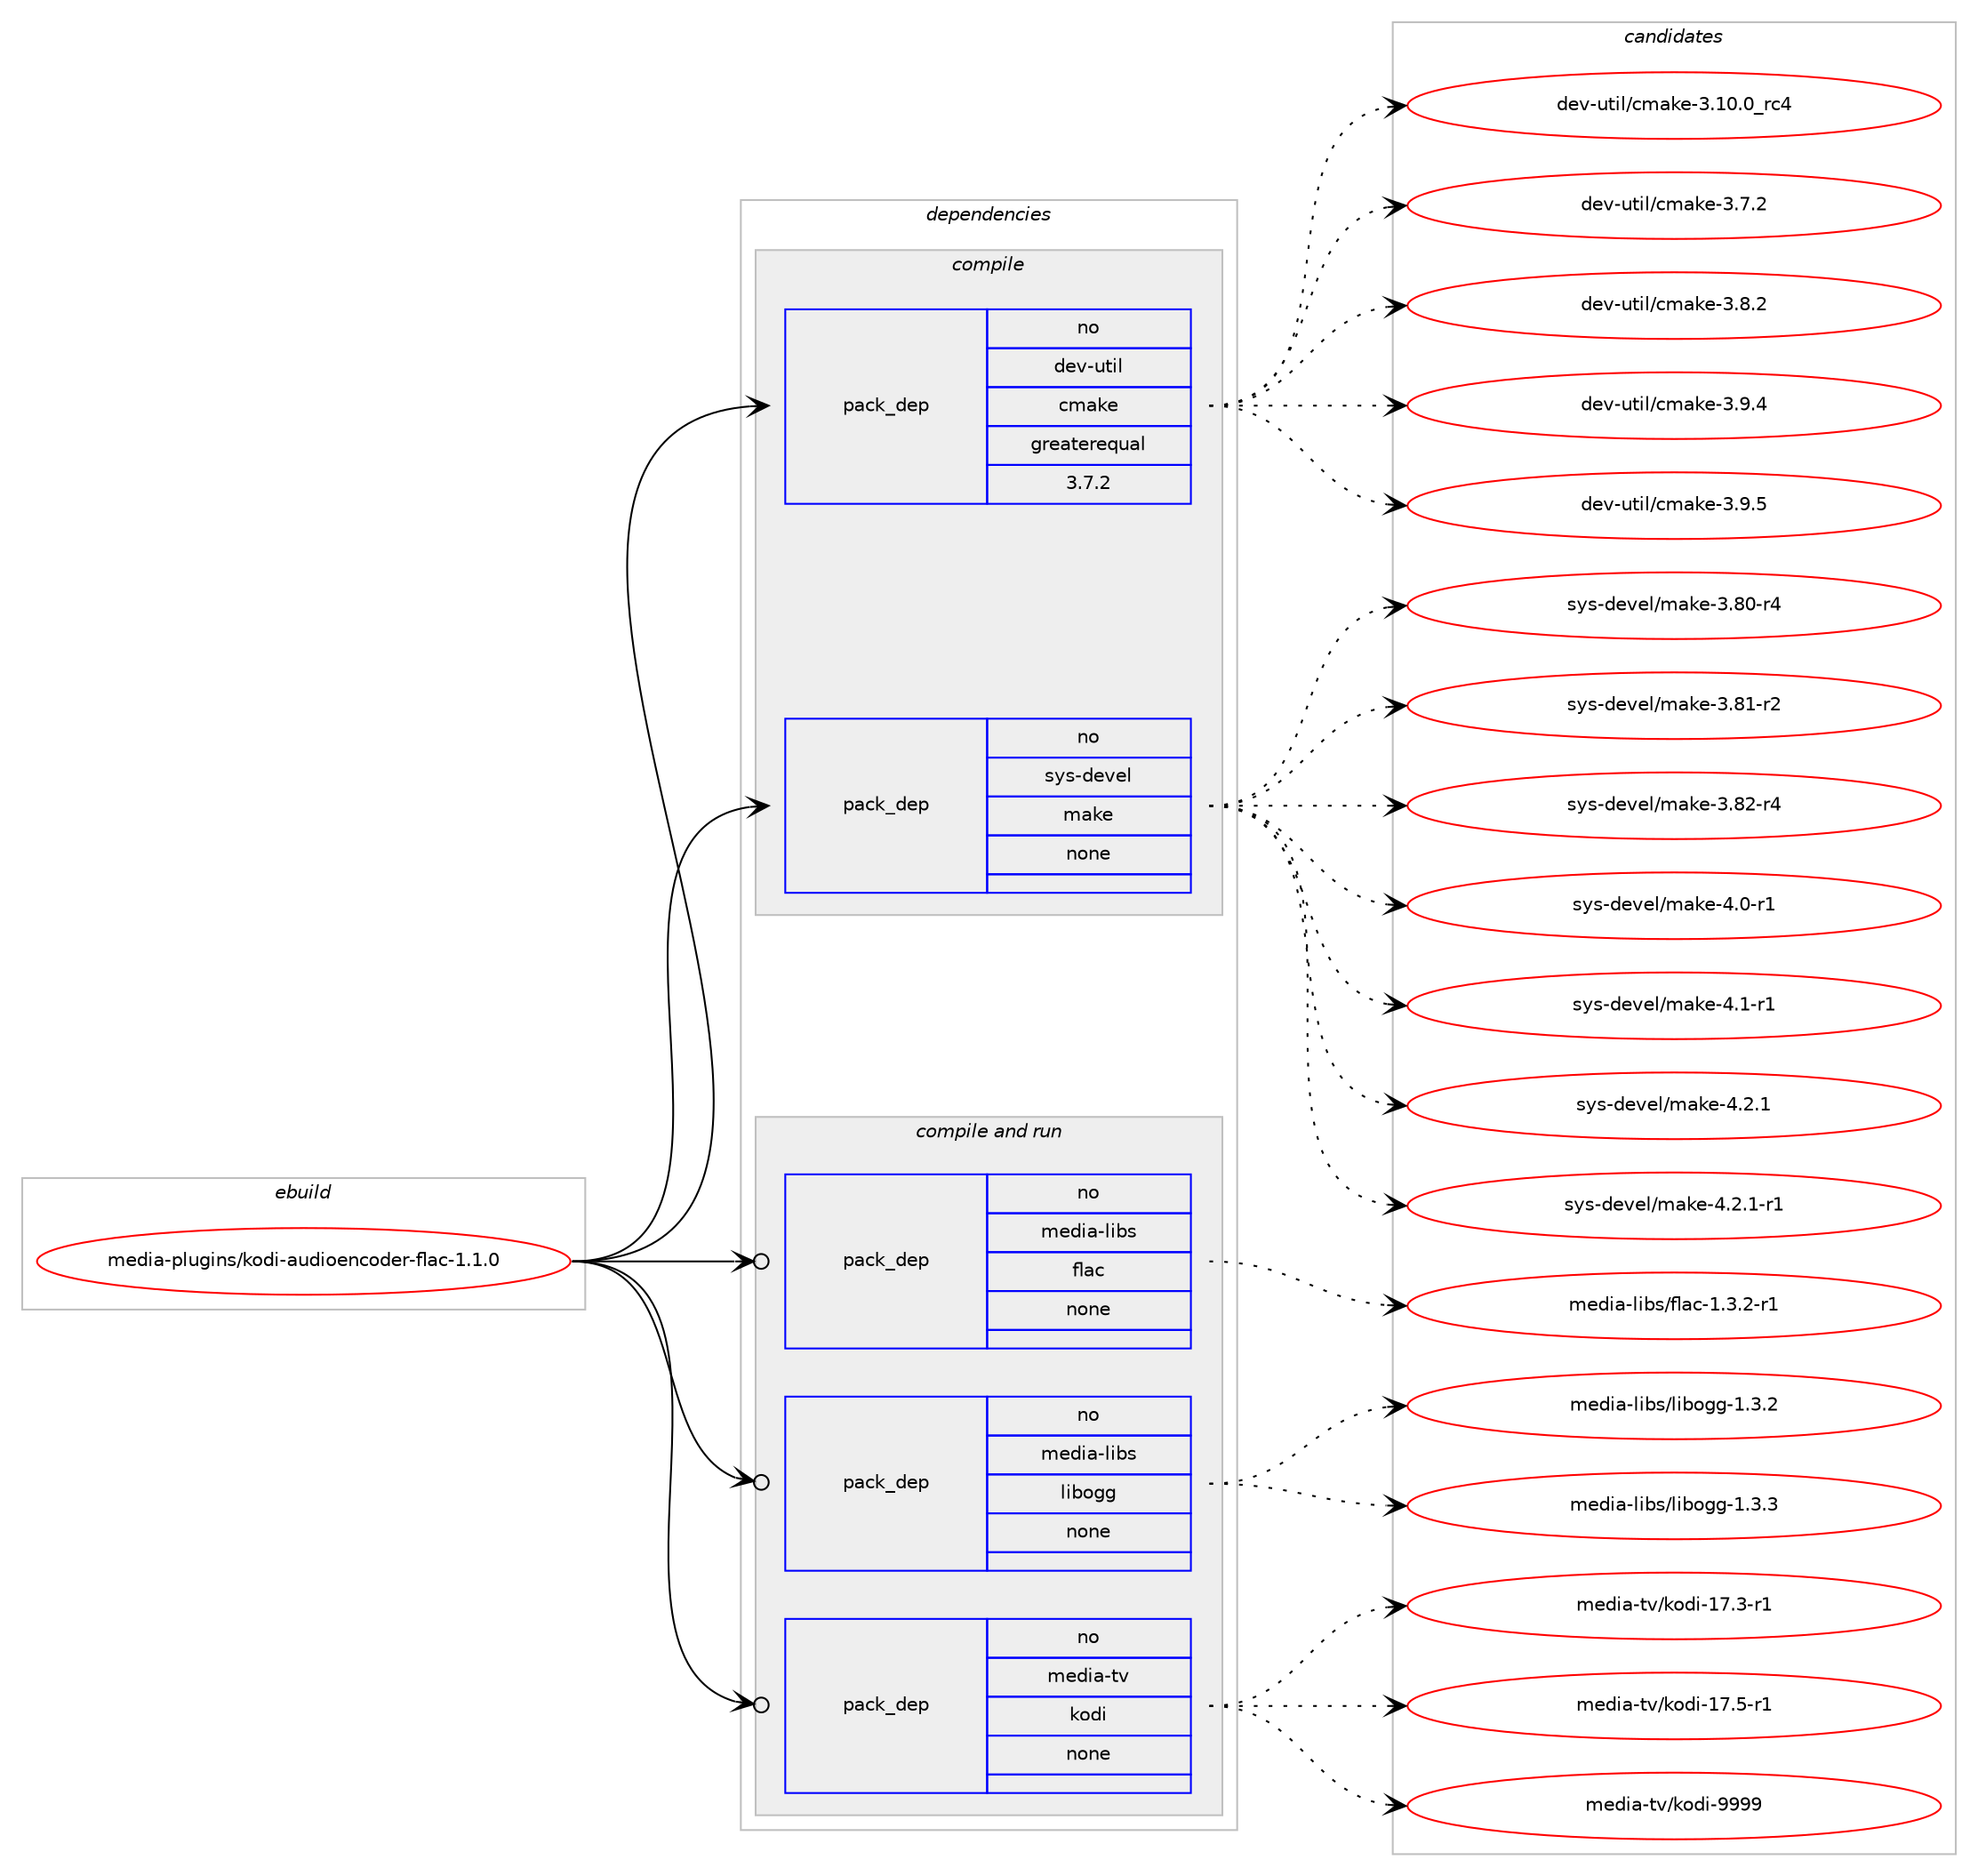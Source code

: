digraph prolog {

# *************
# Graph options
# *************

newrank=true;
concentrate=true;
compound=true;
graph [rankdir=LR,fontname=Helvetica,fontsize=10,ranksep=1.5];#, ranksep=2.5, nodesep=0.2];
edge  [arrowhead=vee];
node  [fontname=Helvetica,fontsize=10];

# **********
# The ebuild
# **********

subgraph cluster_leftcol {
color=gray;
rank=same;
label=<<i>ebuild</i>>;
id [label="media-plugins/kodi-audioencoder-flac-1.1.0", color=red, width=4, href="../media-plugins/kodi-audioencoder-flac-1.1.0.svg"];
}

# ****************
# The dependencies
# ****************

subgraph cluster_midcol {
color=gray;
label=<<i>dependencies</i>>;
subgraph cluster_compile {
fillcolor="#eeeeee";
style=filled;
label=<<i>compile</i>>;
subgraph pack276692 {
dependency375114 [label=<<TABLE BORDER="0" CELLBORDER="1" CELLSPACING="0" CELLPADDING="4" WIDTH="220"><TR><TD ROWSPAN="6" CELLPADDING="30">pack_dep</TD></TR><TR><TD WIDTH="110">no</TD></TR><TR><TD>dev-util</TD></TR><TR><TD>cmake</TD></TR><TR><TD>greaterequal</TD></TR><TR><TD>3.7.2</TD></TR></TABLE>>, shape=none, color=blue];
}
id:e -> dependency375114:w [weight=20,style="solid",arrowhead="vee"];
subgraph pack276693 {
dependency375115 [label=<<TABLE BORDER="0" CELLBORDER="1" CELLSPACING="0" CELLPADDING="4" WIDTH="220"><TR><TD ROWSPAN="6" CELLPADDING="30">pack_dep</TD></TR><TR><TD WIDTH="110">no</TD></TR><TR><TD>sys-devel</TD></TR><TR><TD>make</TD></TR><TR><TD>none</TD></TR><TR><TD></TD></TR></TABLE>>, shape=none, color=blue];
}
id:e -> dependency375115:w [weight=20,style="solid",arrowhead="vee"];
}
subgraph cluster_compileandrun {
fillcolor="#eeeeee";
style=filled;
label=<<i>compile and run</i>>;
subgraph pack276694 {
dependency375116 [label=<<TABLE BORDER="0" CELLBORDER="1" CELLSPACING="0" CELLPADDING="4" WIDTH="220"><TR><TD ROWSPAN="6" CELLPADDING="30">pack_dep</TD></TR><TR><TD WIDTH="110">no</TD></TR><TR><TD>media-libs</TD></TR><TR><TD>flac</TD></TR><TR><TD>none</TD></TR><TR><TD></TD></TR></TABLE>>, shape=none, color=blue];
}
id:e -> dependency375116:w [weight=20,style="solid",arrowhead="odotvee"];
subgraph pack276695 {
dependency375117 [label=<<TABLE BORDER="0" CELLBORDER="1" CELLSPACING="0" CELLPADDING="4" WIDTH="220"><TR><TD ROWSPAN="6" CELLPADDING="30">pack_dep</TD></TR><TR><TD WIDTH="110">no</TD></TR><TR><TD>media-libs</TD></TR><TR><TD>libogg</TD></TR><TR><TD>none</TD></TR><TR><TD></TD></TR></TABLE>>, shape=none, color=blue];
}
id:e -> dependency375117:w [weight=20,style="solid",arrowhead="odotvee"];
subgraph pack276696 {
dependency375118 [label=<<TABLE BORDER="0" CELLBORDER="1" CELLSPACING="0" CELLPADDING="4" WIDTH="220"><TR><TD ROWSPAN="6" CELLPADDING="30">pack_dep</TD></TR><TR><TD WIDTH="110">no</TD></TR><TR><TD>media-tv</TD></TR><TR><TD>kodi</TD></TR><TR><TD>none</TD></TR><TR><TD></TD></TR></TABLE>>, shape=none, color=blue];
}
id:e -> dependency375118:w [weight=20,style="solid",arrowhead="odotvee"];
}
subgraph cluster_run {
fillcolor="#eeeeee";
style=filled;
label=<<i>run</i>>;
}
}

# **************
# The candidates
# **************

subgraph cluster_choices {
rank=same;
color=gray;
label=<<i>candidates</i>>;

subgraph choice276692 {
color=black;
nodesep=1;
choice1001011184511711610510847991099710710145514649484648951149952 [label="dev-util/cmake-3.10.0_rc4", color=red, width=4,href="../dev-util/cmake-3.10.0_rc4.svg"];
choice10010111845117116105108479910997107101455146554650 [label="dev-util/cmake-3.7.2", color=red, width=4,href="../dev-util/cmake-3.7.2.svg"];
choice10010111845117116105108479910997107101455146564650 [label="dev-util/cmake-3.8.2", color=red, width=4,href="../dev-util/cmake-3.8.2.svg"];
choice10010111845117116105108479910997107101455146574652 [label="dev-util/cmake-3.9.4", color=red, width=4,href="../dev-util/cmake-3.9.4.svg"];
choice10010111845117116105108479910997107101455146574653 [label="dev-util/cmake-3.9.5", color=red, width=4,href="../dev-util/cmake-3.9.5.svg"];
dependency375114:e -> choice1001011184511711610510847991099710710145514649484648951149952:w [style=dotted,weight="100"];
dependency375114:e -> choice10010111845117116105108479910997107101455146554650:w [style=dotted,weight="100"];
dependency375114:e -> choice10010111845117116105108479910997107101455146564650:w [style=dotted,weight="100"];
dependency375114:e -> choice10010111845117116105108479910997107101455146574652:w [style=dotted,weight="100"];
dependency375114:e -> choice10010111845117116105108479910997107101455146574653:w [style=dotted,weight="100"];
}
subgraph choice276693 {
color=black;
nodesep=1;
choice11512111545100101118101108471099710710145514656484511452 [label="sys-devel/make-3.80-r4", color=red, width=4,href="../sys-devel/make-3.80-r4.svg"];
choice11512111545100101118101108471099710710145514656494511450 [label="sys-devel/make-3.81-r2", color=red, width=4,href="../sys-devel/make-3.81-r2.svg"];
choice11512111545100101118101108471099710710145514656504511452 [label="sys-devel/make-3.82-r4", color=red, width=4,href="../sys-devel/make-3.82-r4.svg"];
choice115121115451001011181011084710997107101455246484511449 [label="sys-devel/make-4.0-r1", color=red, width=4,href="../sys-devel/make-4.0-r1.svg"];
choice115121115451001011181011084710997107101455246494511449 [label="sys-devel/make-4.1-r1", color=red, width=4,href="../sys-devel/make-4.1-r1.svg"];
choice115121115451001011181011084710997107101455246504649 [label="sys-devel/make-4.2.1", color=red, width=4,href="../sys-devel/make-4.2.1.svg"];
choice1151211154510010111810110847109971071014552465046494511449 [label="sys-devel/make-4.2.1-r1", color=red, width=4,href="../sys-devel/make-4.2.1-r1.svg"];
dependency375115:e -> choice11512111545100101118101108471099710710145514656484511452:w [style=dotted,weight="100"];
dependency375115:e -> choice11512111545100101118101108471099710710145514656494511450:w [style=dotted,weight="100"];
dependency375115:e -> choice11512111545100101118101108471099710710145514656504511452:w [style=dotted,weight="100"];
dependency375115:e -> choice115121115451001011181011084710997107101455246484511449:w [style=dotted,weight="100"];
dependency375115:e -> choice115121115451001011181011084710997107101455246494511449:w [style=dotted,weight="100"];
dependency375115:e -> choice115121115451001011181011084710997107101455246504649:w [style=dotted,weight="100"];
dependency375115:e -> choice1151211154510010111810110847109971071014552465046494511449:w [style=dotted,weight="100"];
}
subgraph choice276694 {
color=black;
nodesep=1;
choice1091011001059745108105981154710210897994549465146504511449 [label="media-libs/flac-1.3.2-r1", color=red, width=4,href="../media-libs/flac-1.3.2-r1.svg"];
dependency375116:e -> choice1091011001059745108105981154710210897994549465146504511449:w [style=dotted,weight="100"];
}
subgraph choice276695 {
color=black;
nodesep=1;
choice1091011001059745108105981154710810598111103103454946514650 [label="media-libs/libogg-1.3.2", color=red, width=4,href="../media-libs/libogg-1.3.2.svg"];
choice1091011001059745108105981154710810598111103103454946514651 [label="media-libs/libogg-1.3.3", color=red, width=4,href="../media-libs/libogg-1.3.3.svg"];
dependency375117:e -> choice1091011001059745108105981154710810598111103103454946514650:w [style=dotted,weight="100"];
dependency375117:e -> choice1091011001059745108105981154710810598111103103454946514651:w [style=dotted,weight="100"];
}
subgraph choice276696 {
color=black;
nodesep=1;
choice10910110010597451161184710711110010545495546514511449 [label="media-tv/kodi-17.3-r1", color=red, width=4,href="../media-tv/kodi-17.3-r1.svg"];
choice10910110010597451161184710711110010545495546534511449 [label="media-tv/kodi-17.5-r1", color=red, width=4,href="../media-tv/kodi-17.5-r1.svg"];
choice1091011001059745116118471071111001054557575757 [label="media-tv/kodi-9999", color=red, width=4,href="../media-tv/kodi-9999.svg"];
dependency375118:e -> choice10910110010597451161184710711110010545495546514511449:w [style=dotted,weight="100"];
dependency375118:e -> choice10910110010597451161184710711110010545495546534511449:w [style=dotted,weight="100"];
dependency375118:e -> choice1091011001059745116118471071111001054557575757:w [style=dotted,weight="100"];
}
}

}
